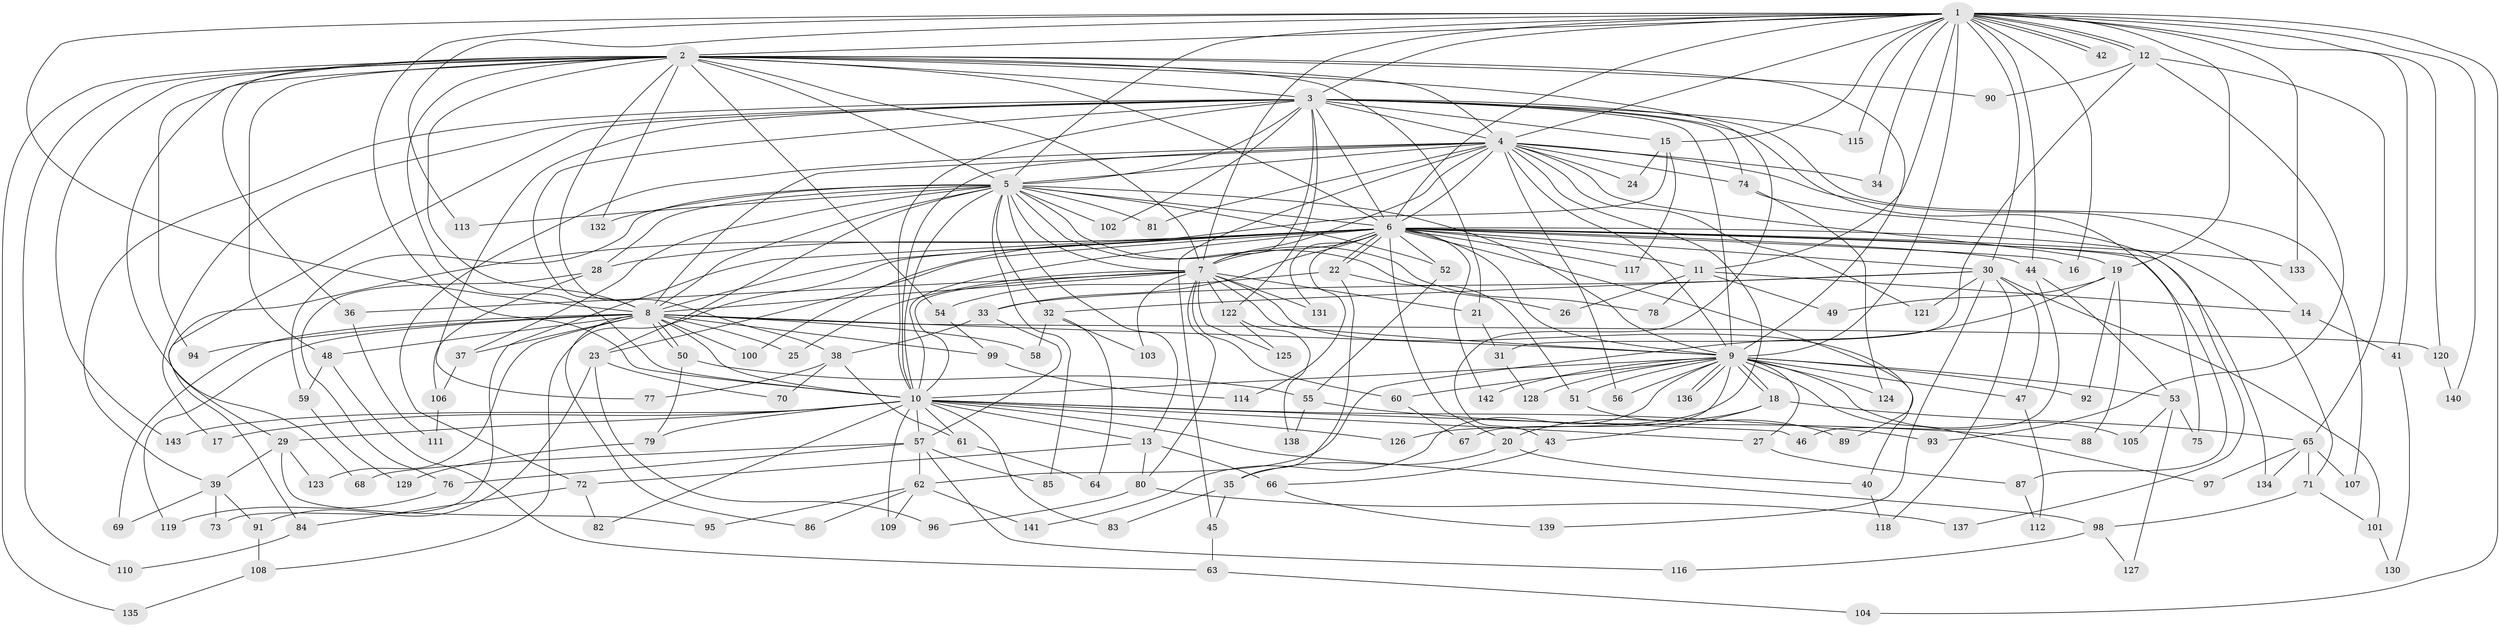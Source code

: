 // coarse degree distribution, {4: 0.20689655172413793, 5: 0.22413793103448276, 3: 0.1724137931034483, 7: 0.034482758620689655, 6: 0.06896551724137931, 19: 0.034482758620689655, 2: 0.08620689655172414, 25: 0.017241379310344827, 18: 0.034482758620689655, 1: 0.034482758620689655, 10: 0.017241379310344827, 15: 0.034482758620689655, 24: 0.017241379310344827, 20: 0.017241379310344827}
// Generated by graph-tools (version 1.1) at 2025/36/03/04/25 23:36:18]
// undirected, 143 vertices, 311 edges
graph export_dot {
  node [color=gray90,style=filled];
  1;
  2;
  3;
  4;
  5;
  6;
  7;
  8;
  9;
  10;
  11;
  12;
  13;
  14;
  15;
  16;
  17;
  18;
  19;
  20;
  21;
  22;
  23;
  24;
  25;
  26;
  27;
  28;
  29;
  30;
  31;
  32;
  33;
  34;
  35;
  36;
  37;
  38;
  39;
  40;
  41;
  42;
  43;
  44;
  45;
  46;
  47;
  48;
  49;
  50;
  51;
  52;
  53;
  54;
  55;
  56;
  57;
  58;
  59;
  60;
  61;
  62;
  63;
  64;
  65;
  66;
  67;
  68;
  69;
  70;
  71;
  72;
  73;
  74;
  75;
  76;
  77;
  78;
  79;
  80;
  81;
  82;
  83;
  84;
  85;
  86;
  87;
  88;
  89;
  90;
  91;
  92;
  93;
  94;
  95;
  96;
  97;
  98;
  99;
  100;
  101;
  102;
  103;
  104;
  105;
  106;
  107;
  108;
  109;
  110;
  111;
  112;
  113;
  114;
  115;
  116;
  117;
  118;
  119;
  120;
  121;
  122;
  123;
  124;
  125;
  126;
  127;
  128;
  129;
  130;
  131;
  132;
  133;
  134;
  135;
  136;
  137;
  138;
  139;
  140;
  141;
  142;
  143;
  1 -- 2;
  1 -- 3;
  1 -- 4;
  1 -- 5;
  1 -- 6;
  1 -- 7;
  1 -- 8;
  1 -- 9;
  1 -- 10;
  1 -- 11;
  1 -- 12;
  1 -- 12;
  1 -- 15;
  1 -- 16;
  1 -- 19;
  1 -- 30;
  1 -- 34;
  1 -- 41;
  1 -- 42;
  1 -- 42;
  1 -- 44;
  1 -- 104;
  1 -- 113;
  1 -- 115;
  1 -- 120;
  1 -- 133;
  1 -- 140;
  2 -- 3;
  2 -- 4;
  2 -- 5;
  2 -- 6;
  2 -- 7;
  2 -- 8;
  2 -- 9;
  2 -- 10;
  2 -- 21;
  2 -- 36;
  2 -- 38;
  2 -- 43;
  2 -- 48;
  2 -- 54;
  2 -- 68;
  2 -- 90;
  2 -- 94;
  2 -- 110;
  2 -- 132;
  2 -- 135;
  2 -- 143;
  3 -- 4;
  3 -- 5;
  3 -- 6;
  3 -- 7;
  3 -- 8;
  3 -- 9;
  3 -- 10;
  3 -- 15;
  3 -- 17;
  3 -- 29;
  3 -- 39;
  3 -- 74;
  3 -- 75;
  3 -- 77;
  3 -- 102;
  3 -- 107;
  3 -- 115;
  3 -- 122;
  4 -- 5;
  4 -- 6;
  4 -- 7;
  4 -- 8;
  4 -- 9;
  4 -- 10;
  4 -- 14;
  4 -- 19;
  4 -- 24;
  4 -- 34;
  4 -- 45;
  4 -- 56;
  4 -- 72;
  4 -- 74;
  4 -- 81;
  4 -- 121;
  4 -- 126;
  5 -- 6;
  5 -- 7;
  5 -- 8;
  5 -- 9;
  5 -- 10;
  5 -- 13;
  5 -- 23;
  5 -- 26;
  5 -- 28;
  5 -- 32;
  5 -- 37;
  5 -- 52;
  5 -- 59;
  5 -- 78;
  5 -- 81;
  5 -- 85;
  5 -- 102;
  5 -- 113;
  5 -- 132;
  6 -- 7;
  6 -- 8;
  6 -- 9;
  6 -- 10;
  6 -- 11;
  6 -- 16;
  6 -- 20;
  6 -- 22;
  6 -- 22;
  6 -- 23;
  6 -- 28;
  6 -- 30;
  6 -- 33;
  6 -- 44;
  6 -- 52;
  6 -- 71;
  6 -- 73;
  6 -- 84;
  6 -- 87;
  6 -- 89;
  6 -- 108;
  6 -- 114;
  6 -- 117;
  6 -- 131;
  6 -- 133;
  6 -- 134;
  6 -- 142;
  7 -- 8;
  7 -- 9;
  7 -- 10;
  7 -- 21;
  7 -- 25;
  7 -- 36;
  7 -- 40;
  7 -- 60;
  7 -- 80;
  7 -- 103;
  7 -- 122;
  7 -- 125;
  7 -- 131;
  8 -- 9;
  8 -- 10;
  8 -- 25;
  8 -- 37;
  8 -- 48;
  8 -- 50;
  8 -- 50;
  8 -- 58;
  8 -- 69;
  8 -- 86;
  8 -- 94;
  8 -- 99;
  8 -- 100;
  8 -- 119;
  8 -- 120;
  8 -- 123;
  9 -- 10;
  9 -- 18;
  9 -- 18;
  9 -- 27;
  9 -- 47;
  9 -- 51;
  9 -- 53;
  9 -- 56;
  9 -- 60;
  9 -- 67;
  9 -- 92;
  9 -- 97;
  9 -- 105;
  9 -- 124;
  9 -- 128;
  9 -- 136;
  9 -- 136;
  9 -- 141;
  9 -- 142;
  10 -- 13;
  10 -- 17;
  10 -- 27;
  10 -- 29;
  10 -- 46;
  10 -- 57;
  10 -- 61;
  10 -- 79;
  10 -- 82;
  10 -- 83;
  10 -- 93;
  10 -- 98;
  10 -- 109;
  10 -- 126;
  10 -- 143;
  11 -- 14;
  11 -- 26;
  11 -- 49;
  11 -- 78;
  12 -- 31;
  12 -- 65;
  12 -- 90;
  12 -- 93;
  13 -- 66;
  13 -- 72;
  13 -- 80;
  14 -- 41;
  15 -- 24;
  15 -- 100;
  15 -- 117;
  18 -- 20;
  18 -- 43;
  18 -- 65;
  19 -- 49;
  19 -- 62;
  19 -- 88;
  19 -- 92;
  20 -- 35;
  20 -- 40;
  21 -- 31;
  22 -- 35;
  22 -- 51;
  22 -- 54;
  23 -- 70;
  23 -- 91;
  23 -- 96;
  27 -- 87;
  28 -- 76;
  28 -- 106;
  29 -- 39;
  29 -- 95;
  29 -- 123;
  30 -- 32;
  30 -- 33;
  30 -- 47;
  30 -- 101;
  30 -- 118;
  30 -- 121;
  30 -- 139;
  31 -- 128;
  32 -- 58;
  32 -- 64;
  32 -- 103;
  33 -- 38;
  33 -- 57;
  35 -- 45;
  35 -- 83;
  36 -- 111;
  37 -- 106;
  38 -- 61;
  38 -- 70;
  38 -- 77;
  39 -- 69;
  39 -- 73;
  39 -- 91;
  40 -- 118;
  41 -- 130;
  43 -- 66;
  44 -- 46;
  44 -- 53;
  45 -- 63;
  47 -- 112;
  48 -- 59;
  48 -- 63;
  50 -- 55;
  50 -- 79;
  51 -- 89;
  52 -- 55;
  53 -- 75;
  53 -- 105;
  53 -- 127;
  54 -- 99;
  55 -- 88;
  55 -- 138;
  57 -- 62;
  57 -- 68;
  57 -- 76;
  57 -- 85;
  57 -- 116;
  59 -- 129;
  60 -- 67;
  61 -- 64;
  62 -- 86;
  62 -- 95;
  62 -- 109;
  62 -- 141;
  63 -- 104;
  65 -- 71;
  65 -- 97;
  65 -- 107;
  65 -- 134;
  66 -- 139;
  71 -- 98;
  71 -- 101;
  72 -- 82;
  72 -- 84;
  74 -- 124;
  74 -- 137;
  76 -- 119;
  79 -- 129;
  80 -- 96;
  80 -- 137;
  84 -- 110;
  87 -- 112;
  91 -- 108;
  98 -- 116;
  98 -- 127;
  99 -- 114;
  101 -- 130;
  106 -- 111;
  108 -- 135;
  120 -- 140;
  122 -- 125;
  122 -- 138;
}
